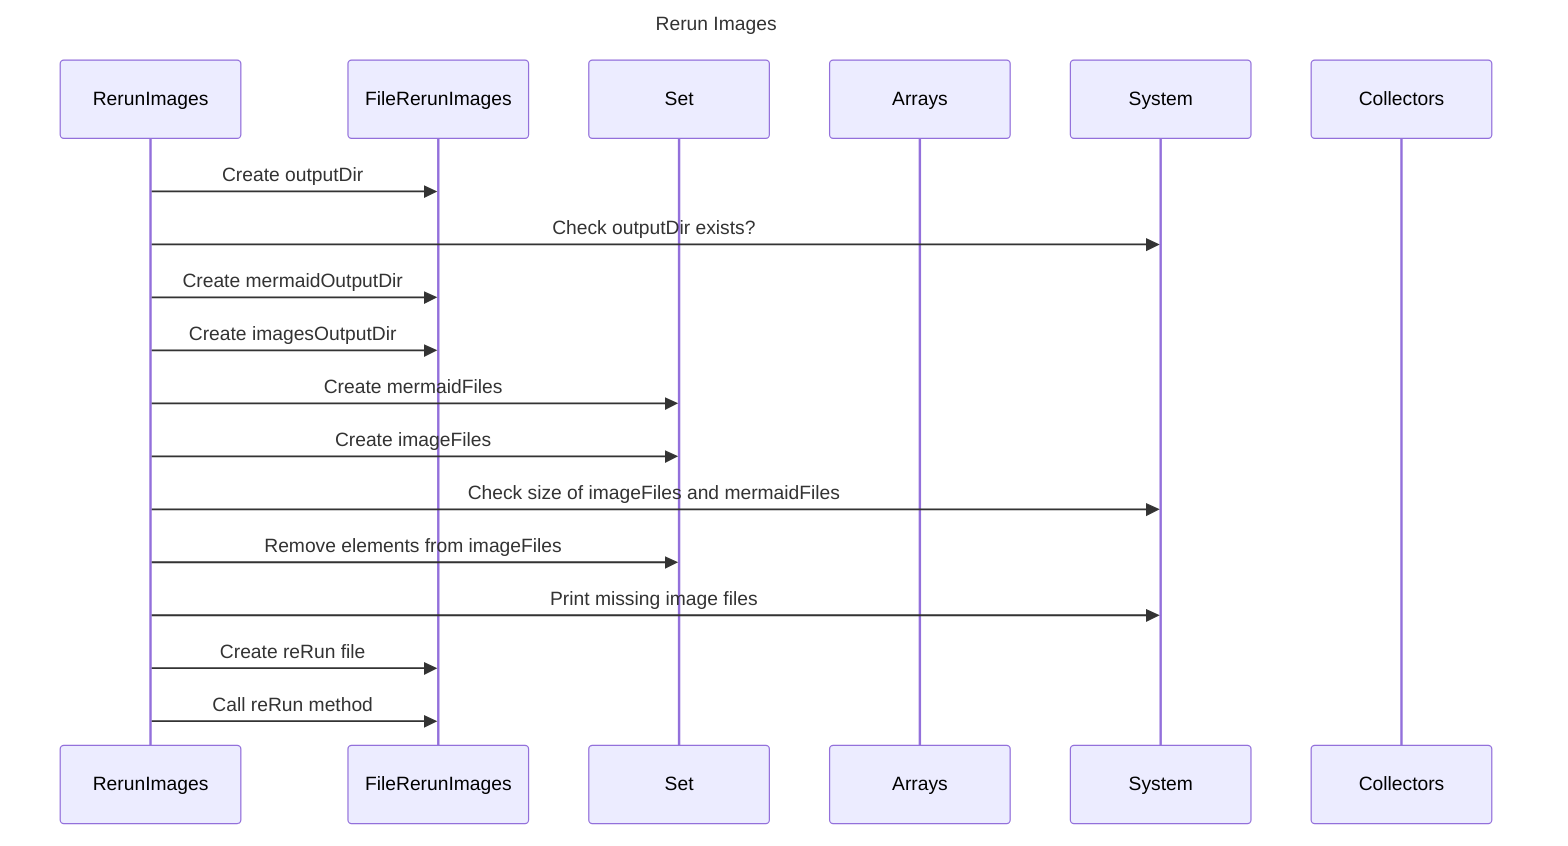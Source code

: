 ---
title: Rerun Images
---

sequenceDiagram
    participant RerunImages
    participant FileRerunImages
    participant Set
    participant Arrays
    participant System
    participant Collectors

    RerunImages->>FileRerunImages: Create outputDir
    RerunImages->>System: Check outputDir exists?
    RerunImages->>FileRerunImages: Create mermaidOutputDir
    RerunImages->>FileRerunImages: Create imagesOutputDir
    RerunImages->>Set: Create mermaidFiles
    RerunImages->>Set: Create imageFiles
    RerunImages->>System: Check size of imageFiles and mermaidFiles
    RerunImages->>Set: Remove elements from imageFiles
    RerunImages->>System: Print missing image files
    RerunImages->>FileRerunImages: Create reRun file
    RerunImages->>FileRerunImages: Call reRun method